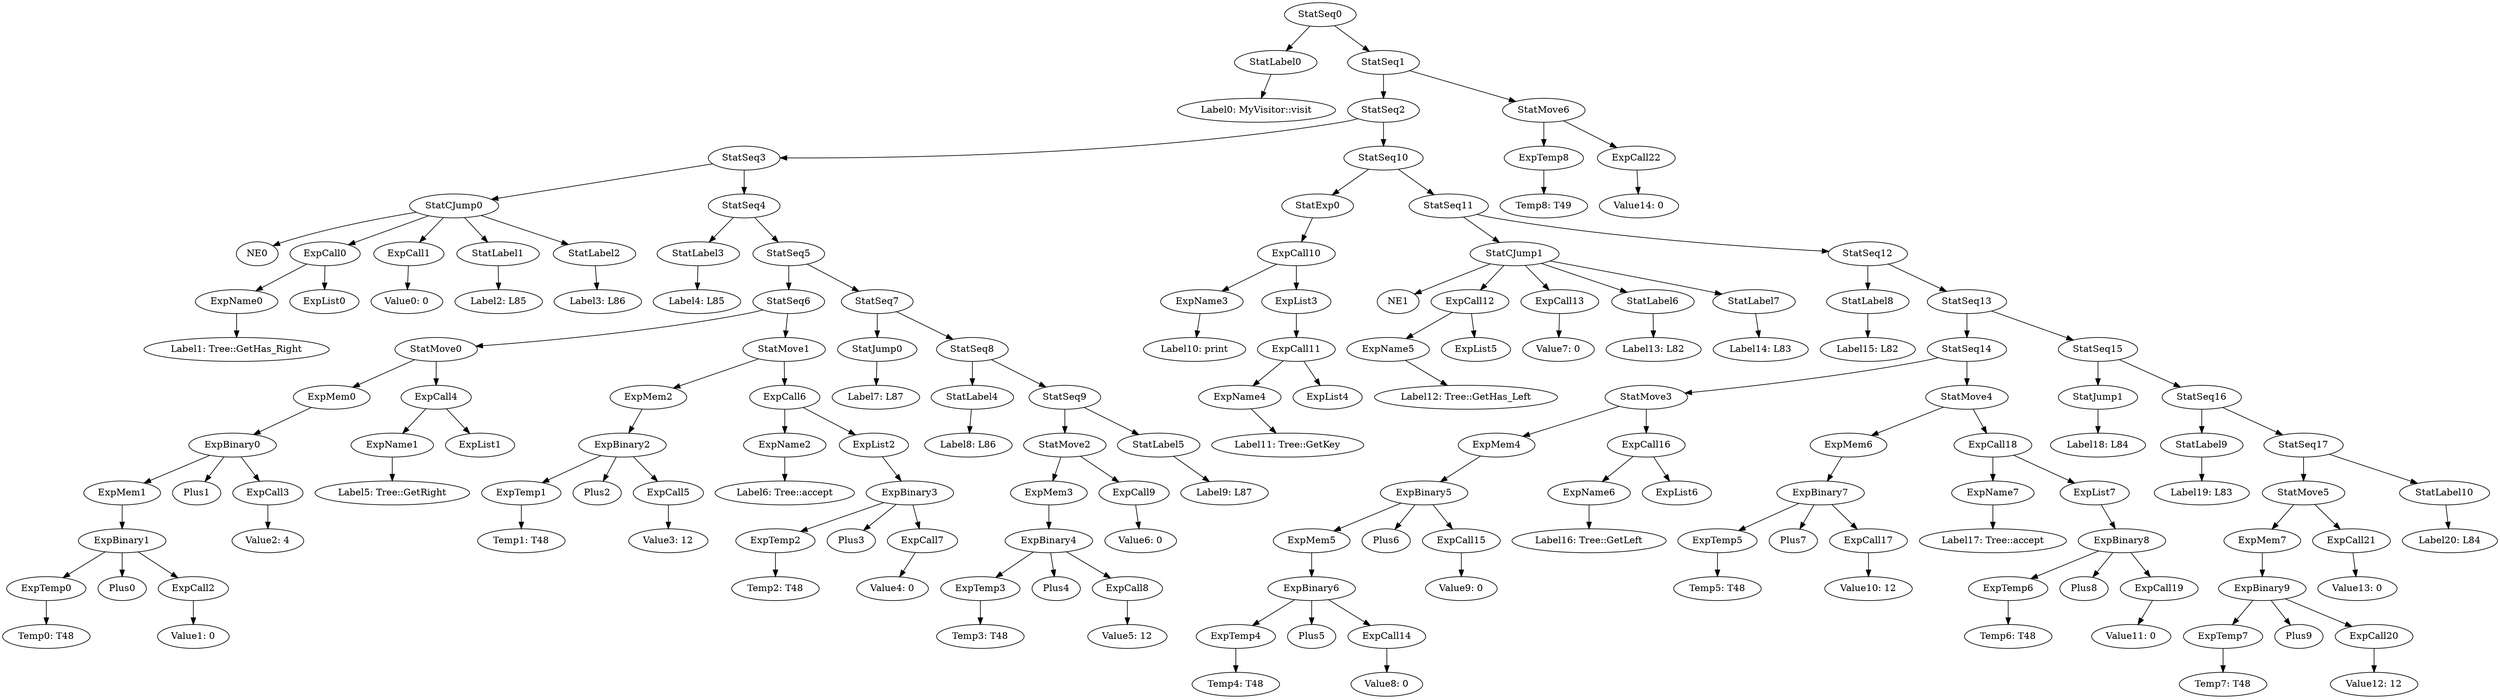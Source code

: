 digraph {
	ordering = out;
	StatMove6 -> ExpTemp8;
	StatMove6 -> ExpCall22;
	ExpTemp8 -> "Temp8: T49";
	StatLabel10 -> "Label20: L84";
	StatMove2 -> ExpMem3;
	StatMove2 -> ExpCall9;
	ExpCall9 -> "Value6: 0";
	ExpMem3 -> ExpBinary4;
	ExpList2 -> ExpBinary3;
	ExpCall15 -> "Value9: 0";
	ExpTemp2 -> "Temp2: T48";
	StatLabel7 -> "Label14: L83";
	ExpCall6 -> ExpName2;
	ExpCall6 -> ExpList2;
	ExpTemp5 -> "Temp5: T48";
	ExpBinary2 -> ExpTemp1;
	ExpBinary2 -> Plus2;
	ExpBinary2 -> ExpCall5;
	StatSeq17 -> StatMove5;
	StatSeq17 -> StatLabel10;
	StatLabel0 -> "Label0: MyVisitor::visit";
	ExpMem5 -> ExpBinary6;
	StatSeq3 -> StatCJump0;
	StatSeq3 -> StatSeq4;
	StatSeq15 -> StatJump1;
	StatSeq15 -> StatSeq16;
	ExpBinary3 -> ExpTemp2;
	ExpBinary3 -> Plus3;
	ExpBinary3 -> ExpCall7;
	StatLabel3 -> "Label4: L85";
	ExpMem7 -> ExpBinary9;
	ExpCall2 -> "Value1: 0";
	StatMove0 -> ExpMem0;
	StatMove0 -> ExpCall4;
	ExpTemp3 -> "Temp3: T48";
	StatSeq8 -> StatLabel4;
	StatSeq8 -> StatSeq9;
	StatSeq6 -> StatMove0;
	StatSeq6 -> StatMove1;
	StatLabel8 -> "Label15: L82";
	ExpName1 -> "Label5: Tree::GetRight";
	StatSeq10 -> StatExp0;
	StatSeq10 -> StatSeq11;
	StatSeq14 -> StatMove3;
	StatSeq14 -> StatMove4;
	ExpCall1 -> "Value0: 0";
	StatSeq9 -> StatMove2;
	StatSeq9 -> StatLabel5;
	ExpCall0 -> ExpName0;
	ExpCall0 -> ExpList0;
	StatSeq1 -> StatSeq2;
	StatSeq1 -> StatMove6;
	ExpMem2 -> ExpBinary2;
	StatLabel1 -> "Label2: L85";
	ExpName2 -> "Label6: Tree::accept";
	ExpCall4 -> ExpName1;
	ExpCall4 -> ExpList1;
	StatJump0 -> "Label7: L87";
	ExpName7 -> "Label17: Tree::accept";
	ExpBinary4 -> ExpTemp3;
	ExpBinary4 -> Plus4;
	ExpBinary4 -> ExpCall8;
	ExpTemp1 -> "Temp1: T48";
	ExpBinary1 -> ExpTemp0;
	ExpBinary1 -> Plus0;
	ExpBinary1 -> ExpCall2;
	StatSeq0 -> StatLabel0;
	StatSeq0 -> StatSeq1;
	StatExp0 -> ExpCall10;
	StatSeq5 -> StatSeq6;
	StatSeq5 -> StatSeq7;
	StatLabel9 -> "Label19: L83";
	StatMove1 -> ExpMem2;
	StatMove1 -> ExpCall6;
	StatSeq13 -> StatSeq14;
	StatSeq13 -> StatSeq15;
	StatCJump0 -> NE0;
	StatCJump0 -> ExpCall0;
	StatCJump0 -> ExpCall1;
	StatCJump0 -> StatLabel1;
	StatCJump0 -> StatLabel2;
	ExpName0 -> "Label1: Tree::GetHas_Right";
	ExpName5 -> "Label12: Tree::GetHas_Left";
	ExpTemp0 -> "Temp0: T48";
	ExpTemp7 -> "Temp7: T48";
	ExpCall8 -> "Value5: 12";
	ExpMem0 -> ExpBinary0;
	ExpCall18 -> ExpName7;
	ExpCall18 -> ExpList7;
	ExpMem1 -> ExpBinary1;
	ExpBinary0 -> ExpMem1;
	ExpBinary0 -> Plus1;
	ExpBinary0 -> ExpCall3;
	ExpCall5 -> "Value3: 12";
	StatSeq2 -> StatSeq3;
	StatSeq2 -> StatSeq10;
	ExpCall20 -> "Value12: 12";
	ExpCall10 -> ExpName3;
	ExpCall10 -> ExpList3;
	ExpName4 -> "Label11: Tree::GetKey";
	ExpMem4 -> ExpBinary5;
	ExpCall11 -> ExpName4;
	ExpCall11 -> ExpList4;
	ExpList3 -> ExpCall11;
	ExpCall22 -> "Value14: 0";
	ExpCall3 -> "Value2: 4";
	StatCJump1 -> NE1;
	StatCJump1 -> ExpCall12;
	StatCJump1 -> ExpCall13;
	StatCJump1 -> StatLabel6;
	StatCJump1 -> StatLabel7;
	ExpCall13 -> "Value7: 0";
	StatLabel6 -> "Label13: L82";
	StatSeq11 -> StatCJump1;
	StatSeq11 -> StatSeq12;
	ExpBinary5 -> ExpMem5;
	ExpBinary5 -> Plus6;
	ExpBinary5 -> ExpCall15;
	StatSeq12 -> StatLabel8;
	StatSeq12 -> StatSeq13;
	StatLabel5 -> "Label9: L87";
	ExpTemp4 -> "Temp4: T48";
	ExpBinary6 -> ExpTemp4;
	ExpBinary6 -> Plus5;
	ExpBinary6 -> ExpCall14;
	ExpCall14 -> "Value8: 0";
	StatMove3 -> ExpMem4;
	StatMove3 -> ExpCall16;
	ExpName6 -> "Label16: Tree::GetLeft";
	StatLabel4 -> "Label8: L86";
	ExpCall16 -> ExpName6;
	ExpCall16 -> ExpList6;
	ExpCall17 -> "Value10: 12";
	ExpMem6 -> ExpBinary7;
	ExpTemp6 -> "Temp6: T48";
	ExpBinary8 -> ExpTemp6;
	ExpBinary8 -> Plus8;
	ExpBinary8 -> ExpCall19;
	ExpCall7 -> "Value4: 0";
	ExpCall19 -> "Value11: 0";
	ExpName3 -> "Label10: print";
	ExpList7 -> ExpBinary8;
	StatSeq4 -> StatLabel3;
	StatSeq4 -> StatSeq5;
	StatJump1 -> "Label18: L84";
	ExpCall21 -> "Value13: 0";
	StatSeq7 -> StatJump0;
	StatSeq7 -> StatSeq8;
	StatSeq16 -> StatLabel9;
	StatSeq16 -> StatSeq17;
	ExpBinary7 -> ExpTemp5;
	ExpBinary7 -> Plus7;
	ExpBinary7 -> ExpCall17;
	ExpBinary9 -> ExpTemp7;
	ExpBinary9 -> Plus9;
	ExpBinary9 -> ExpCall20;
	StatLabel2 -> "Label3: L86";
	ExpCall12 -> ExpName5;
	ExpCall12 -> ExpList5;
	StatMove4 -> ExpMem6;
	StatMove4 -> ExpCall18;
	StatMove5 -> ExpMem7;
	StatMove5 -> ExpCall21;
}

